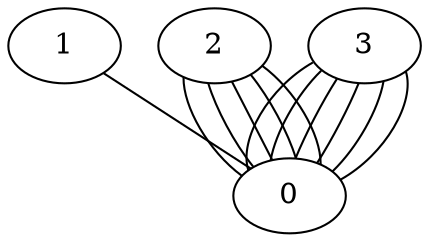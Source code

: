 graph G {
  1 -- 0;
  2 -- 0;
  2 -- 0;
  3 -- 0;
  3 -- 0;
  3 -- 0;
  2 -- 0;
  2 -- 0;
  2 -- 0;
  3 -- 0;
  3 -- 0;
  3 -- 0;
}